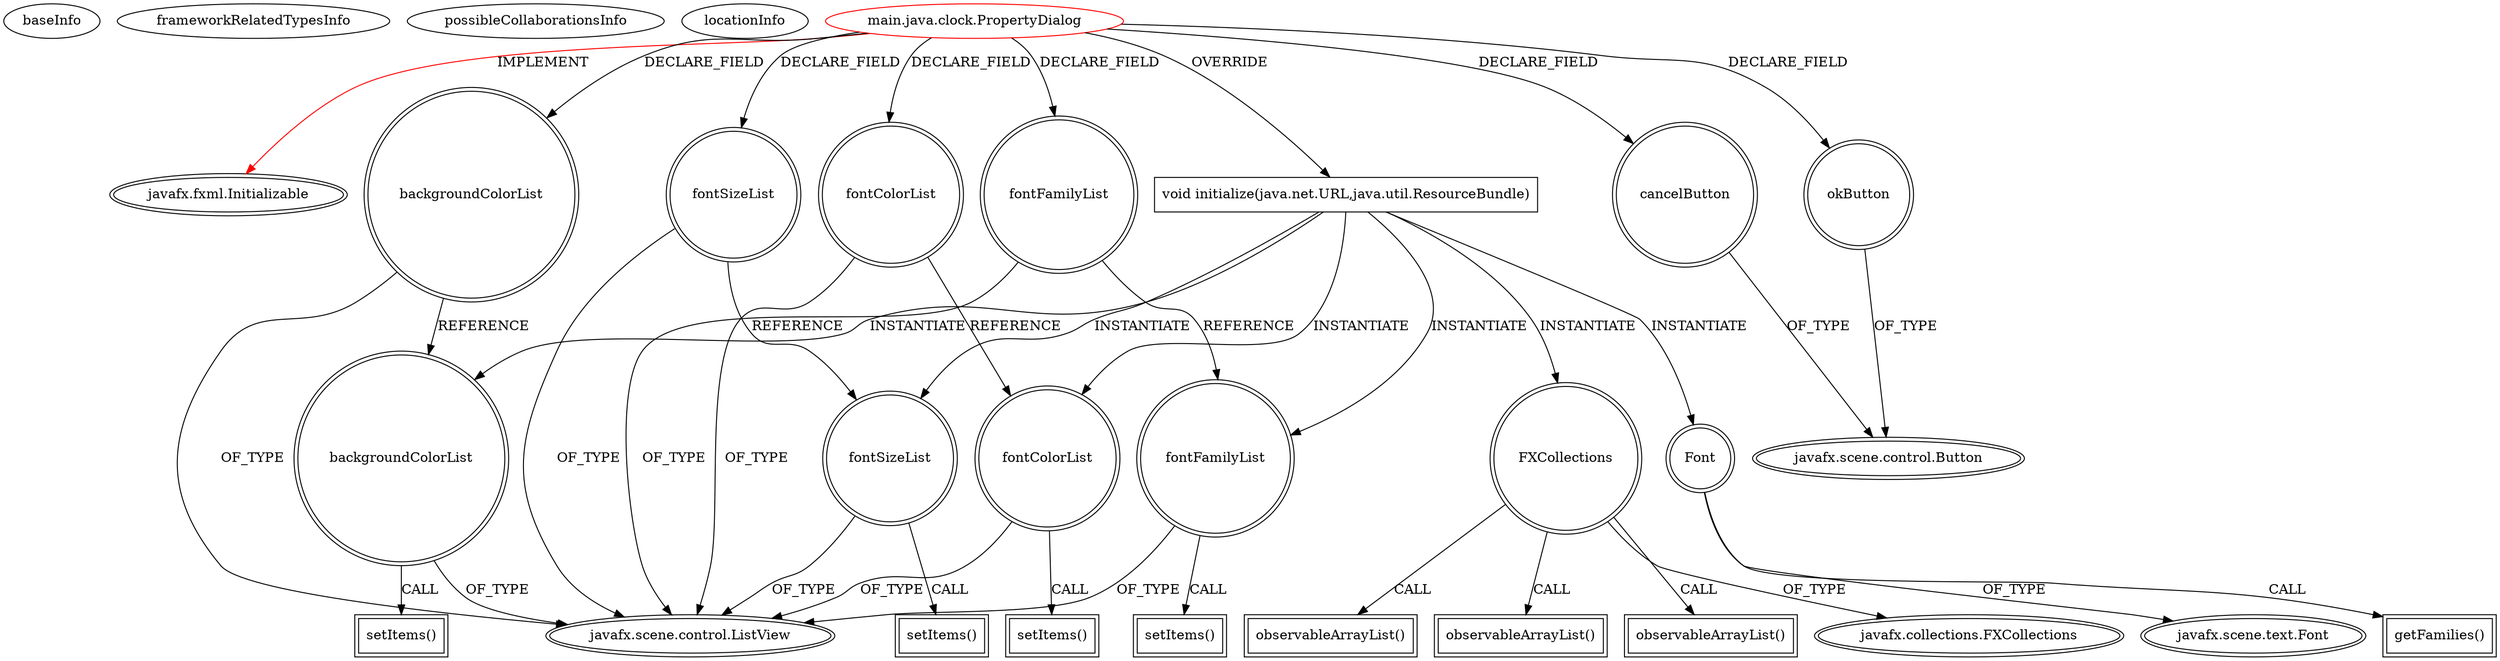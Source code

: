 digraph {
baseInfo[graphId=4448,category="extension_graph",isAnonymous=false,possibleRelation=false]
frameworkRelatedTypesInfo[0="javafx.fxml.Initializable"]
possibleCollaborationsInfo[]
locationInfo[projectName="t-kensuke-Java8",filePath="/t-kensuke-Java8/Java8-master/src/main/java/clock/PropertyDialog.java",contextSignature="PropertyDialog",graphId="4448"]
0[label="main.java.clock.PropertyDialog",vertexType="ROOT_CLIENT_CLASS_DECLARATION",isFrameworkType=false,color=red]
1[label="javafx.fxml.Initializable",vertexType="FRAMEWORK_INTERFACE_TYPE",isFrameworkType=true,peripheries=2]
2[label="backgroundColorList",vertexType="FIELD_DECLARATION",isFrameworkType=true,peripheries=2,shape=circle]
3[label="javafx.scene.control.ListView",vertexType="FRAMEWORK_CLASS_TYPE",isFrameworkType=true,peripheries=2]
4[label="cancelButton",vertexType="FIELD_DECLARATION",isFrameworkType=true,peripheries=2,shape=circle]
5[label="javafx.scene.control.Button",vertexType="FRAMEWORK_CLASS_TYPE",isFrameworkType=true,peripheries=2]
6[label="fontColorList",vertexType="FIELD_DECLARATION",isFrameworkType=true,peripheries=2,shape=circle]
8[label="fontFamilyList",vertexType="FIELD_DECLARATION",isFrameworkType=true,peripheries=2,shape=circle]
10[label="fontSizeList",vertexType="FIELD_DECLARATION",isFrameworkType=true,peripheries=2,shape=circle]
12[label="okButton",vertexType="FIELD_DECLARATION",isFrameworkType=true,peripheries=2,shape=circle]
14[label="void initialize(java.net.URL,java.util.ResourceBundle)",vertexType="OVERRIDING_METHOD_DECLARATION",isFrameworkType=false,shape=box]
15[label="FXCollections",vertexType="VARIABLE_EXPRESION",isFrameworkType=true,peripheries=2,shape=circle]
17[label="javafx.collections.FXCollections",vertexType="FRAMEWORK_CLASS_TYPE",isFrameworkType=true,peripheries=2]
16[label="observableArrayList()",vertexType="INSIDE_CALL",isFrameworkType=true,peripheries=2,shape=box]
18[label="fontSizeList",vertexType="VARIABLE_EXPRESION",isFrameworkType=true,peripheries=2,shape=circle]
19[label="setItems()",vertexType="INSIDE_CALL",isFrameworkType=true,peripheries=2,shape=box]
22[label="observableArrayList()",vertexType="INSIDE_CALL",isFrameworkType=true,peripheries=2,shape=box]
23[label="Font",vertexType="VARIABLE_EXPRESION",isFrameworkType=true,peripheries=2,shape=circle]
25[label="javafx.scene.text.Font",vertexType="FRAMEWORK_CLASS_TYPE",isFrameworkType=true,peripheries=2]
24[label="getFamilies()",vertexType="INSIDE_CALL",isFrameworkType=true,peripheries=2,shape=box]
26[label="fontFamilyList",vertexType="VARIABLE_EXPRESION",isFrameworkType=true,peripheries=2,shape=circle]
27[label="setItems()",vertexType="INSIDE_CALL",isFrameworkType=true,peripheries=2,shape=box]
30[label="observableArrayList()",vertexType="INSIDE_CALL",isFrameworkType=true,peripheries=2,shape=box]
31[label="fontColorList",vertexType="VARIABLE_EXPRESION",isFrameworkType=true,peripheries=2,shape=circle]
32[label="setItems()",vertexType="INSIDE_CALL",isFrameworkType=true,peripheries=2,shape=box]
34[label="backgroundColorList",vertexType="VARIABLE_EXPRESION",isFrameworkType=true,peripheries=2,shape=circle]
35[label="setItems()",vertexType="INSIDE_CALL",isFrameworkType=true,peripheries=2,shape=box]
0->1[label="IMPLEMENT",color=red]
0->2[label="DECLARE_FIELD"]
2->3[label="OF_TYPE"]
0->4[label="DECLARE_FIELD"]
4->5[label="OF_TYPE"]
0->6[label="DECLARE_FIELD"]
6->3[label="OF_TYPE"]
0->8[label="DECLARE_FIELD"]
8->3[label="OF_TYPE"]
0->10[label="DECLARE_FIELD"]
10->3[label="OF_TYPE"]
0->12[label="DECLARE_FIELD"]
12->5[label="OF_TYPE"]
0->14[label="OVERRIDE"]
14->15[label="INSTANTIATE"]
15->17[label="OF_TYPE"]
15->16[label="CALL"]
14->18[label="INSTANTIATE"]
10->18[label="REFERENCE"]
18->3[label="OF_TYPE"]
18->19[label="CALL"]
15->22[label="CALL"]
14->23[label="INSTANTIATE"]
23->25[label="OF_TYPE"]
23->24[label="CALL"]
14->26[label="INSTANTIATE"]
8->26[label="REFERENCE"]
26->3[label="OF_TYPE"]
26->27[label="CALL"]
15->30[label="CALL"]
14->31[label="INSTANTIATE"]
6->31[label="REFERENCE"]
31->3[label="OF_TYPE"]
31->32[label="CALL"]
14->34[label="INSTANTIATE"]
2->34[label="REFERENCE"]
34->3[label="OF_TYPE"]
34->35[label="CALL"]
}
